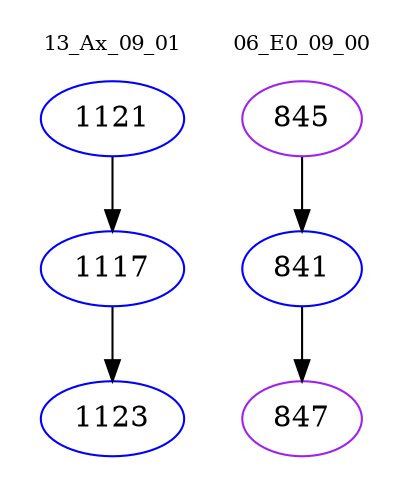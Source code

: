 digraph{
subgraph cluster_0 {
color = white
label = "13_Ax_09_01";
fontsize=10;
T0_1121 [label="1121", color="blue"]
T0_1121 -> T0_1117 [color="black"]
T0_1117 [label="1117", color="blue"]
T0_1117 -> T0_1123 [color="black"]
T0_1123 [label="1123", color="blue"]
}
subgraph cluster_1 {
color = white
label = "06_E0_09_00";
fontsize=10;
T1_845 [label="845", color="purple"]
T1_845 -> T1_841 [color="black"]
T1_841 [label="841", color="blue"]
T1_841 -> T1_847 [color="black"]
T1_847 [label="847", color="purple"]
}
}
